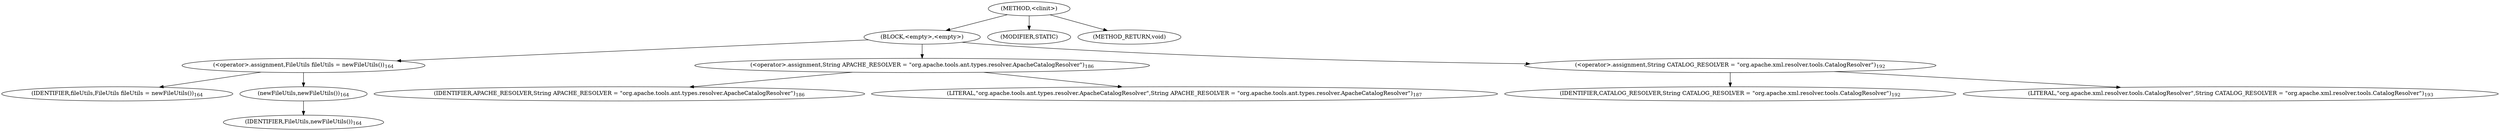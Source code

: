 digraph "&lt;clinit&gt;" {  
"2082" [label = <(METHOD,&lt;clinit&gt;)> ]
"2083" [label = <(BLOCK,&lt;empty&gt;,&lt;empty&gt;)> ]
"2084" [label = <(&lt;operator&gt;.assignment,FileUtils fileUtils = newFileUtils())<SUB>164</SUB>> ]
"2085" [label = <(IDENTIFIER,fileUtils,FileUtils fileUtils = newFileUtils())<SUB>164</SUB>> ]
"2086" [label = <(newFileUtils,newFileUtils())<SUB>164</SUB>> ]
"2087" [label = <(IDENTIFIER,FileUtils,newFileUtils())<SUB>164</SUB>> ]
"2088" [label = <(&lt;operator&gt;.assignment,String APACHE_RESOLVER = &quot;org.apache.tools.ant.types.resolver.ApacheCatalogResolver&quot;)<SUB>186</SUB>> ]
"2089" [label = <(IDENTIFIER,APACHE_RESOLVER,String APACHE_RESOLVER = &quot;org.apache.tools.ant.types.resolver.ApacheCatalogResolver&quot;)<SUB>186</SUB>> ]
"2090" [label = <(LITERAL,&quot;org.apache.tools.ant.types.resolver.ApacheCatalogResolver&quot;,String APACHE_RESOLVER = &quot;org.apache.tools.ant.types.resolver.ApacheCatalogResolver&quot;)<SUB>187</SUB>> ]
"2091" [label = <(&lt;operator&gt;.assignment,String CATALOG_RESOLVER = &quot;org.apache.xml.resolver.tools.CatalogResolver&quot;)<SUB>192</SUB>> ]
"2092" [label = <(IDENTIFIER,CATALOG_RESOLVER,String CATALOG_RESOLVER = &quot;org.apache.xml.resolver.tools.CatalogResolver&quot;)<SUB>192</SUB>> ]
"2093" [label = <(LITERAL,&quot;org.apache.xml.resolver.tools.CatalogResolver&quot;,String CATALOG_RESOLVER = &quot;org.apache.xml.resolver.tools.CatalogResolver&quot;)<SUB>193</SUB>> ]
"2094" [label = <(MODIFIER,STATIC)> ]
"2095" [label = <(METHOD_RETURN,void)> ]
  "2082" -> "2083" 
  "2082" -> "2094" 
  "2082" -> "2095" 
  "2083" -> "2084" 
  "2083" -> "2088" 
  "2083" -> "2091" 
  "2084" -> "2085" 
  "2084" -> "2086" 
  "2086" -> "2087" 
  "2088" -> "2089" 
  "2088" -> "2090" 
  "2091" -> "2092" 
  "2091" -> "2093" 
}
